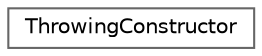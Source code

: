 digraph "类继承关系图"
{
 // LATEX_PDF_SIZE
  bgcolor="transparent";
  edge [fontname=Helvetica,fontsize=10,labelfontname=Helvetica,labelfontsize=10];
  node [fontname=Helvetica,fontsize=10,shape=box,height=0.2,width=0.4];
  rankdir="LR";
  Node0 [id="Node000000",label="ThrowingConstructor",height=0.2,width=0.4,color="grey40", fillcolor="white", style="filled",URL="$class_throwing_constructor.html",tooltip=" "];
}
